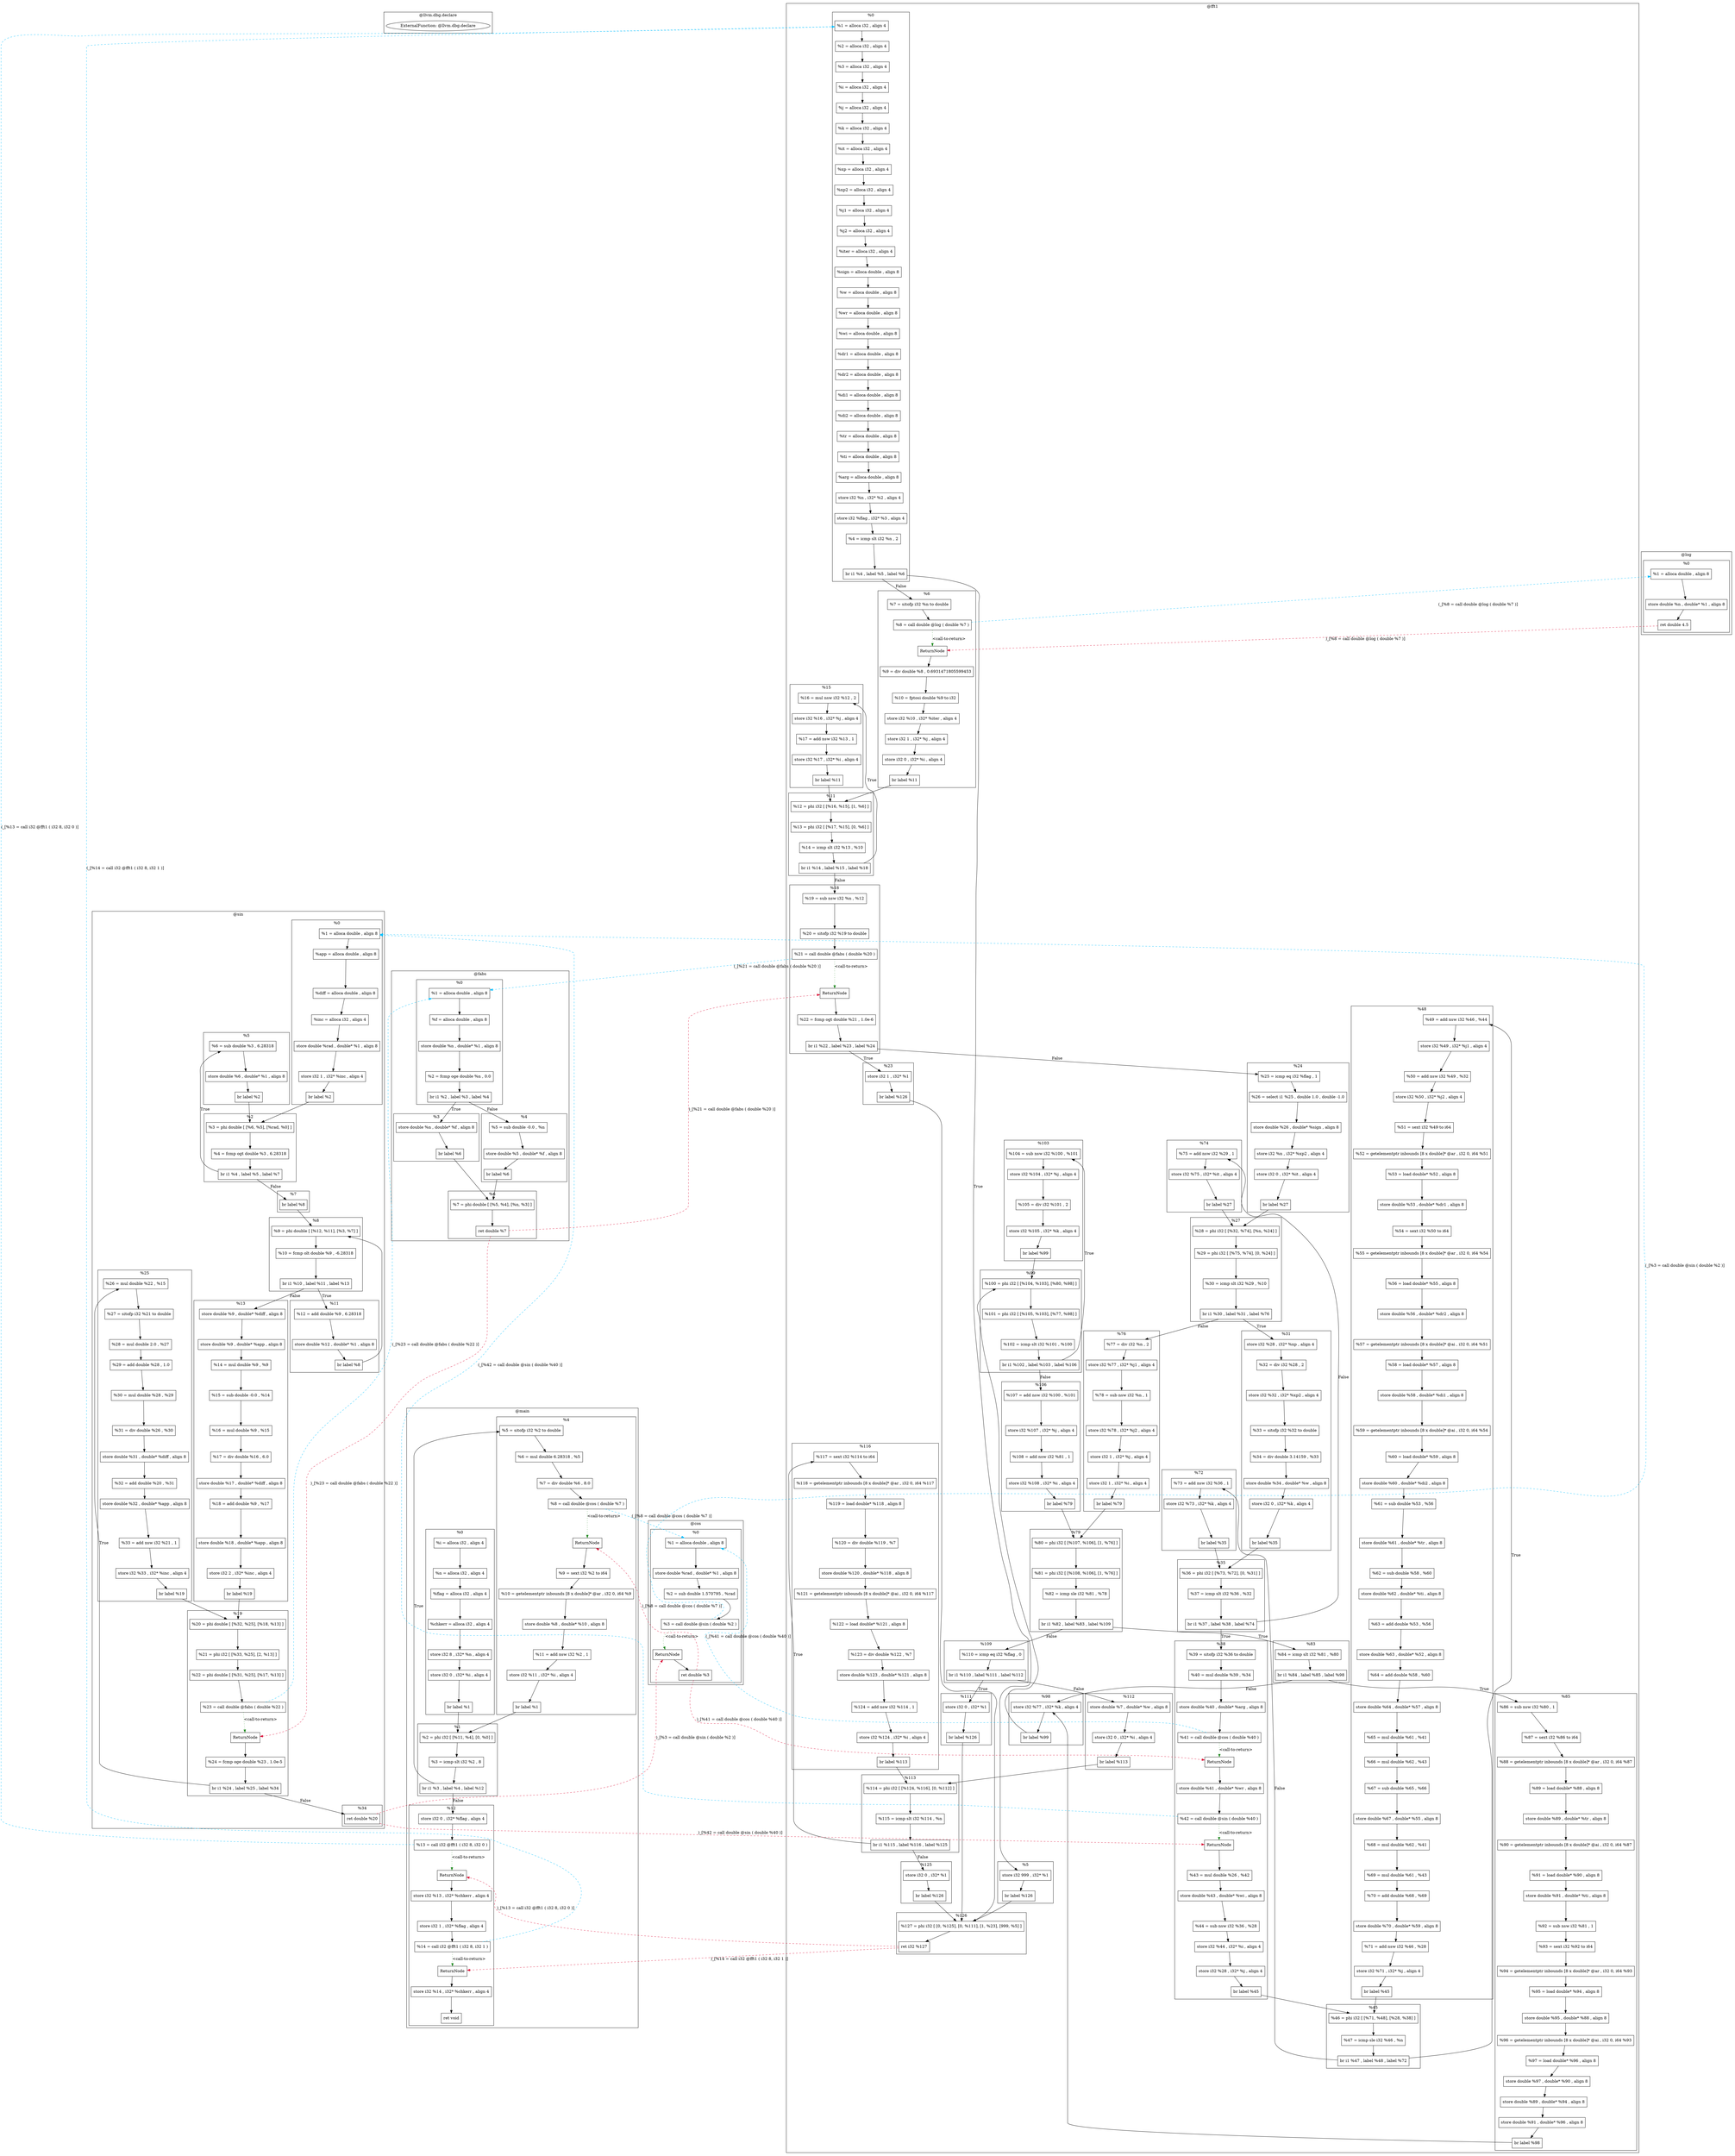 digraph {
    subgraph cluster_390 {
        graph [label="@llvm.dbg.declare"];
        390 [label="ExternalFunction: @llvm.dbg.declare"];
    }
    subgraph cluster_4 {
        graph [label="@main"];
        subgraph cluster_5 {
            graph [label="%0"];
            7 [label="%i = alloca i32 , align 4"
              ,shape=box];
            8 [label="%n = alloca i32 , align 4"
              ,shape=box];
            9 [label="%flag = alloca i32 , align 4"
              ,shape=box];
            10 [label="%chkerr = alloca i32 , align 4"
               ,shape=box];
            12 [label="store i32 8 , i32* %n , align 4"
               ,shape=box];
            14 [label="store i32 0 , i32* %i , align 4"
               ,shape=box];
            15 [label="br label %1"
               ,shape=box];
        }
        subgraph cluster_16 {
            graph [label="%1"];
            17 [label="%2 = phi i32 [ [%11, %4], [0, %0] ]"
               ,shape=box];
            18 [label="%3 = icmp slt i32 %2 , 8"
               ,shape=box];
            19 [label="br i1 %3 , label %4 , label %12"
               ,shape=box];
        }
        subgraph cluster_20 {
            graph [label="%4"];
            -26 [label=ReturnNode
                ,shape=box];
            21 [label="%5 = sitofp i32 %2 to double"
               ,shape=box];
            23 [label="%6 = mul double 6.28318 , %5"
               ,shape=box];
            25 [label="%7 = div double %6 , 8.0"
               ,shape=box];
            26 [label="%8 = call double @cos ( double %7 )"
               ,shape=box];
            27 [label="%9 = sext i32 %2 to i64"
               ,shape=box];
            28 [label="%10 = getelementptr inbounds [8 x double]* @ar , i32 0, i64 %9"
               ,shape=box];
            29 [label="store double %8 , double* %10 , align 8"
               ,shape=box];
            30 [label="%11 = add nsw i32 %2 , 1"
               ,shape=box];
            31 [label="store i32 %11 , i32* %i , align 4"
               ,shape=box];
            32 [label="br label %1"
               ,shape=box];
        }
        subgraph cluster_33 {
            graph [label="%12"];
            -38 [label=ReturnNode
                ,shape=box];
            -35 [label=ReturnNode
                ,shape=box];
            34 [label="store i32 0 , i32* %flag , align 4"
               ,shape=box];
            35 [label="%13 = call i32 @fft1 ( i32 8, i32 0 )"
               ,shape=box];
            36 [label="store i32 %13 , i32* %chkerr , align 4"
               ,shape=box];
            37 [label="store i32 1 , i32* %flag , align 4"
               ,shape=box];
            38 [label="%14 = call i32 @fft1 ( i32 8, i32 1 )"
               ,shape=box];
            39 [label="store i32 %14 , i32* %chkerr , align 4"
               ,shape=box];
            40 [label="ret void",shape=box];
        }
    }
    subgraph cluster_41 {
        graph [label="@cos"];
        subgraph cluster_43 {
            graph [label="%0"];
            -48 [label=ReturnNode
                ,shape=box];
            44 [label="%1 = alloca double , align 8"
               ,shape=box];
            45 [label="store double %rad , double* %1 , align 8"
               ,shape=box];
            47 [label="%2 = sub double 1.570795 , %rad"
               ,shape=box];
            48 [label="%3 = call double @sin ( double %2 )"
               ,shape=box];
            49 [label="ret double %3"
               ,shape=box];
        }
    }
    subgraph cluster_50 {
        graph [label="@fft1"];
        subgraph cluster_53 {
            graph [label="%0"];
            54 [label="%1 = alloca i32 , align 4"
               ,shape=box];
            55 [label="%2 = alloca i32 , align 4"
               ,shape=box];
            56 [label="%3 = alloca i32 , align 4"
               ,shape=box];
            57 [label="%i = alloca i32 , align 4"
               ,shape=box];
            58 [label="%j = alloca i32 , align 4"
               ,shape=box];
            59 [label="%k = alloca i32 , align 4"
               ,shape=box];
            60 [label="%it = alloca i32 , align 4"
               ,shape=box];
            61 [label="%xp = alloca i32 , align 4"
               ,shape=box];
            62 [label="%xp2 = alloca i32 , align 4"
               ,shape=box];
            63 [label="%j1 = alloca i32 , align 4"
               ,shape=box];
            64 [label="%j2 = alloca i32 , align 4"
               ,shape=box];
            65 [label="%iter = alloca i32 , align 4"
               ,shape=box];
            66 [label="%sign = alloca double , align 8"
               ,shape=box];
            67 [label="%w = alloca double , align 8"
               ,shape=box];
            68 [label="%wr = alloca double , align 8"
               ,shape=box];
            69 [label="%wi = alloca double , align 8"
               ,shape=box];
            70 [label="%dr1 = alloca double , align 8"
               ,shape=box];
            71 [label="%dr2 = alloca double , align 8"
               ,shape=box];
            72 [label="%di1 = alloca double , align 8"
               ,shape=box];
            73 [label="%di2 = alloca double , align 8"
               ,shape=box];
            74 [label="%tr = alloca double , align 8"
               ,shape=box];
            75 [label="%ti = alloca double , align 8"
               ,shape=box];
            76 [label="%arg = alloca double , align 8"
               ,shape=box];
            77 [label="store i32 %n , i32* %2 , align 4"
               ,shape=box];
            78 [label="store i32 %flag , i32* %3 , align 4"
               ,shape=box];
            79 [label="%4 = icmp slt i32 %n , 2"
               ,shape=box];
            81 [label="br i1 %4 , label %5 , label %6"
               ,shape=box];
        }
        subgraph cluster_82 {
            graph [label="%5"];
            84 [label="store i32 999 , i32* %1"
               ,shape=box];
            85 [label="br label %126"
               ,shape=box];
        }
        subgraph cluster_86 {
            graph [label="%6"];
            -88 [label=ReturnNode
                ,shape=box];
            87 [label="%7 = sitofp i32 %n to double"
               ,shape=box];
            88 [label="%8 = call double @log ( double %7 )"
               ,shape=box];
            90 [label="%9 = div double %8 , 0.6931471805599453"
               ,shape=box];
            91 [label="%10 = fptosi double %9 to i32"
               ,shape=box];
            92 [label="store i32 %10 , i32* %iter , align 4"
               ,shape=box];
            93 [label="store i32 1 , i32* %j , align 4"
               ,shape=box];
            94 [label="store i32 0 , i32* %i , align 4"
               ,shape=box];
            95 [label="br label %11"
               ,shape=box];
        }
        subgraph cluster_96 {
            graph [label="%11"];
            97 [label="%12 = phi i32 [ [%16, %15], [1, %6] ]"
               ,shape=box];
            98 [label="%13 = phi i32 [ [%17, %15], [0, %6] ]"
               ,shape=box];
            99 [label="%14 = icmp slt i32 %13 , %10"
               ,shape=box];
            100 [label="br i1 %14 , label %15 , label %18"
                ,shape=box];
        }
        subgraph cluster_101 {
            graph [label="%15"];
            102 [label="%16 = mul nsw i32 %12 , 2"
                ,shape=box];
            103 [label="store i32 %16 , i32* %j , align 4"
                ,shape=box];
            104 [label="%17 = add nsw i32 %13 , 1"
                ,shape=box];
            105 [label="store i32 %17 , i32* %i , align 4"
                ,shape=box];
            106 [label="br label %11"
                ,shape=box];
        }
        subgraph cluster_107 {
            graph [label="%18"];
            -110 [label=ReturnNode
                 ,shape=box];
            108 [label="%19 = sub nsw i32 %n , %12"
                ,shape=box];
            109 [label="%20 = sitofp i32 %19 to double"
                ,shape=box];
            110 [label="%21 = call double @fabs ( double %20 )"
                ,shape=box];
            111 [label="%22 = fcmp ogt double %21 , 1.0e-6"
                ,shape=box];
            113 [label="br i1 %22 , label %23 , label %24"
                ,shape=box];
        }
        subgraph cluster_114 {
            graph [label="%23"];
            115 [label="store i32 1 , i32* %1"
                ,shape=box];
            116 [label="br label %126"
                ,shape=box];
        }
        subgraph cluster_117 {
            graph [label="%24"];
            118 [label="%25 = icmp eq i32 %flag , 1"
                ,shape=box];
            121 [label="%26 = select i1 %25 , double 1.0 , double -1.0"
                ,shape=box];
            122 [label="store double %26 , double* %sign , align 8"
                ,shape=box];
            123 [label="store i32 %n , i32* %xp2 , align 4"
                ,shape=box];
            124 [label="store i32 0 , i32* %it , align 4"
                ,shape=box];
            125 [label="br label %27"
                ,shape=box];
        }
        subgraph cluster_126 {
            graph [label="%27"];
            127 [label="%28 = phi i32 [ [%32, %74], [%n, %24] ]"
                ,shape=box];
            128 [label="%29 = phi i32 [ [%75, %74], [0, %24] ]"
                ,shape=box];
            129 [label="%30 = icmp slt i32 %29 , %10"
                ,shape=box];
            130 [label="br i1 %30 , label %31 , label %76"
                ,shape=box];
        }
        subgraph cluster_131 {
            graph [label="%31"];
            132 [label="store i32 %28 , i32* %xp , align 4"
                ,shape=box];
            133 [label="%32 = div i32 %28 , 2"
                ,shape=box];
            134 [label="store i32 %32 , i32* %xp2 , align 4"
                ,shape=box];
            135 [label="%33 = sitofp i32 %32 to double"
                ,shape=box];
            137 [label="%34 = div double 3.14159 , %33"
                ,shape=box];
            138 [label="store double %34 , double* %w , align 8"
                ,shape=box];
            139 [label="store i32 0 , i32* %k , align 4"
                ,shape=box];
            140 [label="br label %35"
                ,shape=box];
        }
        subgraph cluster_141 {
            graph [label="%35"];
            142 [label="%36 = phi i32 [ [%73, %72], [0, %31] ]"
                ,shape=box];
            143 [label="%37 = icmp slt i32 %36 , %32"
                ,shape=box];
            144 [label="br i1 %37 , label %38 , label %74"
                ,shape=box];
        }
        subgraph cluster_145 {
            graph [label="%38"];
            -151 [label=ReturnNode
                 ,shape=box];
            -149 [label=ReturnNode
                 ,shape=box];
            146 [label="%39 = sitofp i32 %36 to double"
                ,shape=box];
            147 [label="%40 = mul double %39 , %34"
                ,shape=box];
            148 [label="store double %40 , double* %arg , align 8"
                ,shape=box];
            149 [label="%41 = call double @cos ( double %40 )"
                ,shape=box];
            150 [label="store double %41 , double* %wr , align 8"
                ,shape=box];
            151 [label="%42 = call double @sin ( double %40 )"
                ,shape=box];
            152 [label="%43 = mul double %26 , %42"
                ,shape=box];
            153 [label="store double %43 , double* %wi , align 8"
                ,shape=box];
            154 [label="%44 = sub nsw i32 %36 , %28"
                ,shape=box];
            155 [label="store i32 %44 , i32* %i , align 4"
                ,shape=box];
            156 [label="store i32 %28 , i32* %j , align 4"
                ,shape=box];
            157 [label="br label %45"
                ,shape=box];
        }
        subgraph cluster_158 {
            graph [label="%45"];
            159 [label="%46 = phi i32 [ [%71, %48], [%28, %38] ]"
                ,shape=box];
            160 [label="%47 = icmp sle i32 %46 , %n"
                ,shape=box];
            161 [label="br i1 %47 , label %48 , label %72"
                ,shape=box];
        }
        subgraph cluster_162 {
            graph [label="%48"];
            163 [label="%49 = add nsw i32 %46 , %44"
                ,shape=box];
            164 [label="store i32 %49 , i32* %j1 , align 4"
                ,shape=box];
            165 [label="%50 = add nsw i32 %49 , %32"
                ,shape=box];
            166 [label="store i32 %50 , i32* %j2 , align 4"
                ,shape=box];
            167 [label="%51 = sext i32 %49 to i64"
                ,shape=box];
            168 [label="%52 = getelementptr inbounds [8 x double]* @ar , i32 0, i64 %51"
                ,shape=box];
            169 [label="%53 = load double* %52 , align 8"
                ,shape=box];
            170 [label="store double %53 , double* %dr1 , align 8"
                ,shape=box];
            171 [label="%54 = sext i32 %50 to i64"
                ,shape=box];
            172 [label="%55 = getelementptr inbounds [8 x double]* @ar , i32 0, i64 %54"
                ,shape=box];
            173 [label="%56 = load double* %55 , align 8"
                ,shape=box];
            174 [label="store double %56 , double* %dr2 , align 8"
                ,shape=box];
            175 [label="%57 = getelementptr inbounds [8 x double]* @ai , i32 0, i64 %51"
                ,shape=box];
            176 [label="%58 = load double* %57 , align 8"
                ,shape=box];
            177 [label="store double %58 , double* %di1 , align 8"
                ,shape=box];
            178 [label="%59 = getelementptr inbounds [8 x double]* @ai , i32 0, i64 %54"
                ,shape=box];
            179 [label="%60 = load double* %59 , align 8"
                ,shape=box];
            180 [label="store double %60 , double* %di2 , align 8"
                ,shape=box];
            181 [label="%61 = sub double %53 , %56"
                ,shape=box];
            182 [label="store double %61 , double* %tr , align 8"
                ,shape=box];
            183 [label="%62 = sub double %58 , %60"
                ,shape=box];
            184 [label="store double %62 , double* %ti , align 8"
                ,shape=box];
            185 [label="%63 = add double %53 , %56"
                ,shape=box];
            186 [label="store double %63 , double* %52 , align 8"
                ,shape=box];
            187 [label="%64 = add double %58 , %60"
                ,shape=box];
            188 [label="store double %64 , double* %57 , align 8"
                ,shape=box];
            189 [label="%65 = mul double %61 , %41"
                ,shape=box];
            190 [label="%66 = mul double %62 , %43"
                ,shape=box];
            191 [label="%67 = sub double %65 , %66"
                ,shape=box];
            192 [label="store double %67 , double* %55 , align 8"
                ,shape=box];
            193 [label="%68 = mul double %62 , %41"
                ,shape=box];
            194 [label="%69 = mul double %61 , %43"
                ,shape=box];
            195 [label="%70 = add double %68 , %69"
                ,shape=box];
            196 [label="store double %70 , double* %59 , align 8"
                ,shape=box];
            197 [label="%71 = add nsw i32 %46 , %28"
                ,shape=box];
            198 [label="store i32 %71 , i32* %j , align 4"
                ,shape=box];
            199 [label="br label %45"
                ,shape=box];
        }
        subgraph cluster_200 {
            graph [label="%72"];
            201 [label="%73 = add nsw i32 %36 , 1"
                ,shape=box];
            202 [label="store i32 %73 , i32* %k , align 4"
                ,shape=box];
            203 [label="br label %35"
                ,shape=box];
        }
        subgraph cluster_204 {
            graph [label="%74"];
            205 [label="%75 = add nsw i32 %29 , 1"
                ,shape=box];
            206 [label="store i32 %75 , i32* %it , align 4"
                ,shape=box];
            207 [label="br label %27"
                ,shape=box];
        }
        subgraph cluster_208 {
            graph [label="%76"];
            209 [label="%77 = div i32 %n , 2"
                ,shape=box];
            210 [label="store i32 %77 , i32* %j1 , align 4"
                ,shape=box];
            211 [label="%78 = sub nsw i32 %n , 1"
                ,shape=box];
            212 [label="store i32 %78 , i32* %j2 , align 4"
                ,shape=box];
            213 [label="store i32 1 , i32* %j , align 4"
                ,shape=box];
            214 [label="store i32 1 , i32* %i , align 4"
                ,shape=box];
            215 [label="br label %79"
                ,shape=box];
        }
        subgraph cluster_216 {
            graph [label="%79"];
            217 [label="%80 = phi i32 [ [%107, %106], [1, %76] ]"
                ,shape=box];
            218 [label="%81 = phi i32 [ [%108, %106], [1, %76] ]"
                ,shape=box];
            219 [label="%82 = icmp sle i32 %81 , %78"
                ,shape=box];
            220 [label="br i1 %82 , label %83 , label %109"
                ,shape=box];
        }
        subgraph cluster_221 {
            graph [label="%83"];
            222 [label="%84 = icmp slt i32 %81 , %80"
                ,shape=box];
            223 [label="br i1 %84 , label %85 , label %98"
                ,shape=box];
        }
        subgraph cluster_224 {
            graph [label="%85"];
            225 [label="%86 = sub nsw i32 %80 , 1"
                ,shape=box];
            226 [label="%87 = sext i32 %86 to i64"
                ,shape=box];
            227 [label="%88 = getelementptr inbounds [8 x double]* @ar , i32 0, i64 %87"
                ,shape=box];
            228 [label="%89 = load double* %88 , align 8"
                ,shape=box];
            229 [label="store double %89 , double* %tr , align 8"
                ,shape=box];
            230 [label="%90 = getelementptr inbounds [8 x double]* @ai , i32 0, i64 %87"
                ,shape=box];
            231 [label="%91 = load double* %90 , align 8"
                ,shape=box];
            232 [label="store double %91 , double* %ti , align 8"
                ,shape=box];
            233 [label="%92 = sub nsw i32 %81 , 1"
                ,shape=box];
            234 [label="%93 = sext i32 %92 to i64"
                ,shape=box];
            235 [label="%94 = getelementptr inbounds [8 x double]* @ar , i32 0, i64 %93"
                ,shape=box];
            236 [label="%95 = load double* %94 , align 8"
                ,shape=box];
            237 [label="store double %95 , double* %88 , align 8"
                ,shape=box];
            238 [label="%96 = getelementptr inbounds [8 x double]* @ai , i32 0, i64 %93"
                ,shape=box];
            239 [label="%97 = load double* %96 , align 8"
                ,shape=box];
            240 [label="store double %97 , double* %90 , align 8"
                ,shape=box];
            241 [label="store double %89 , double* %94 , align 8"
                ,shape=box];
            242 [label="store double %91 , double* %96 , align 8"
                ,shape=box];
            243 [label="br label %98"
                ,shape=box];
        }
        subgraph cluster_244 {
            graph [label="%98"];
            245 [label="store i32 %77 , i32* %k , align 4"
                ,shape=box];
            246 [label="br label %99"
                ,shape=box];
        }
        subgraph cluster_247 {
            graph [label="%99"];
            248 [label="%100 = phi i32 [ [%104, %103], [%80, %98] ]"
                ,shape=box];
            249 [label="%101 = phi i32 [ [%105, %103], [%77, %98] ]"
                ,shape=box];
            250 [label="%102 = icmp slt i32 %101 , %100"
                ,shape=box];
            251 [label="br i1 %102 , label %103 , label %106"
                ,shape=box];
        }
        subgraph cluster_252 {
            graph [label="%103"];
            253 [label="%104 = sub nsw i32 %100 , %101"
                ,shape=box];
            254 [label="store i32 %104 , i32* %j , align 4"
                ,shape=box];
            255 [label="%105 = div i32 %101 , 2"
                ,shape=box];
            256 [label="store i32 %105 , i32* %k , align 4"
                ,shape=box];
            257 [label="br label %99"
                ,shape=box];
        }
        subgraph cluster_258 {
            graph [label="%106"];
            259 [label="%107 = add nsw i32 %100 , %101"
                ,shape=box];
            260 [label="store i32 %107 , i32* %j , align 4"
                ,shape=box];
            261 [label="%108 = add nsw i32 %81 , 1"
                ,shape=box];
            262 [label="store i32 %108 , i32* %i , align 4"
                ,shape=box];
            263 [label="br label %79"
                ,shape=box];
        }
        subgraph cluster_264 {
            graph [label="%109"];
            265 [label="%110 = icmp eq i32 %flag , 0"
                ,shape=box];
            266 [label="br i1 %110 , label %111 , label %112"
                ,shape=box];
        }
        subgraph cluster_267 {
            graph [label="%111"];
            268 [label="store i32 0 , i32* %1"
                ,shape=box];
            269 [label="br label %126"
                ,shape=box];
        }
        subgraph cluster_270 {
            graph [label="%112"];
            271 [label="store double %7 , double* %w , align 8"
                ,shape=box];
            272 [label="store i32 0 , i32* %i , align 4"
                ,shape=box];
            273 [label="br label %113"
                ,shape=box];
        }
        subgraph cluster_274 {
            graph [label="%113"];
            275 [label="%114 = phi i32 [ [%124, %116], [0, %112] ]"
                ,shape=box];
            276 [label="%115 = icmp slt i32 %114 , %n"
                ,shape=box];
            277 [label="br i1 %115 , label %116 , label %125"
                ,shape=box];
        }
        subgraph cluster_278 {
            graph [label="%116"];
            279 [label="%117 = sext i32 %114 to i64"
                ,shape=box];
            280 [label="%118 = getelementptr inbounds [8 x double]* @ar , i32 0, i64 %117"
                ,shape=box];
            281 [label="%119 = load double* %118 , align 8"
                ,shape=box];
            282 [label="%120 = div double %119 , %7"
                ,shape=box];
            283 [label="store double %120 , double* %118 , align 8"
                ,shape=box];
            284 [label="%121 = getelementptr inbounds [8 x double]* @ai , i32 0, i64 %117"
                ,shape=box];
            285 [label="%122 = load double* %121 , align 8"
                ,shape=box];
            286 [label="%123 = div double %122 , %7"
                ,shape=box];
            287 [label="store double %123 , double* %121 , align 8"
                ,shape=box];
            288 [label="%124 = add nsw i32 %114 , 1"
                ,shape=box];
            289 [label="store i32 %124 , i32* %i , align 4"
                ,shape=box];
            290 [label="br label %113"
                ,shape=box];
        }
        subgraph cluster_291 {
            graph [label="%125"];
            292 [label="store i32 0 , i32* %1"
                ,shape=box];
            293 [label="br label %126"
                ,shape=box];
        }
        subgraph cluster_294 {
            graph [label="%126"];
            295 [label="%127 = phi i32 [ [0, %125], [0, %111], [1, %23], [999, %5] ]"
                ,shape=box];
            296 [label="ret i32 %127"
                ,shape=box];
        }
    }
    subgraph cluster_297 {
        graph [label="@log"];
        subgraph cluster_299 {
            graph [label="%0"];
            300 [label="%1 = alloca double , align 8"
                ,shape=box];
            301 [label="store double %n , double* %1 , align 8"
                ,shape=box];
            302 [label="ret double 4.5"
                ,shape=box];
        }
    }
    subgraph cluster_304 {
        graph [label="@fabs"];
        subgraph cluster_306 {
            graph [label="%0"];
            307 [label="%1 = alloca double , align 8"
                ,shape=box];
            308 [label="%f = alloca double , align 8"
                ,shape=box];
            309 [label="store double %n , double* %1 , align 8"
                ,shape=box];
            310 [label="%2 = fcmp oge double %n , 0.0"
                ,shape=box];
            312 [label="br i1 %2 , label %3 , label %4"
                ,shape=box];
        }
        subgraph cluster_313 {
            graph [label="%3"];
            314 [label="store double %n , double* %f , align 8"
                ,shape=box];
            315 [label="br label %6"
                ,shape=box];
        }
        subgraph cluster_316 {
            graph [label="%4"];
            318 [label="%5 = sub double -0.0 , %n"
                ,shape=box];
            319 [label="store double %5 , double* %f , align 8"
                ,shape=box];
            320 [label="br label %6"
                ,shape=box];
        }
        subgraph cluster_321 {
            graph [label="%6"];
            322 [label="%7 = phi double [ [%5, %4], [%n, %3] ]"
                ,shape=box];
            323 [label="ret double %7"
                ,shape=box];
        }
    }
    subgraph cluster_324 {
        graph [label="@sin"];
        subgraph cluster_326 {
            graph [label="%0"];
            327 [label="%1 = alloca double , align 8"
                ,shape=box];
            328 [label="%app = alloca double , align 8"
                ,shape=box];
            329 [label="%diff = alloca double , align 8"
                ,shape=box];
            330 [label="%inc = alloca i32 , align 4"
                ,shape=box];
            331 [label="store double %rad , double* %1 , align 8"
                ,shape=box];
            332 [label="store i32 1 , i32* %inc , align 4"
                ,shape=box];
            333 [label="br label %2"
                ,shape=box];
        }
        subgraph cluster_334 {
            graph [label="%2"];
            335 [label="%3 = phi double [ [%6, %5], [%rad, %0] ]"
                ,shape=box];
            336 [label="%4 = fcmp ogt double %3 , 6.28318"
                ,shape=box];
            337 [label="br i1 %4 , label %5 , label %7"
                ,shape=box];
        }
        subgraph cluster_338 {
            graph [label="%5"];
            339 [label="%6 = sub double %3 , 6.28318"
                ,shape=box];
            340 [label="store double %6 , double* %1 , align 8"
                ,shape=box];
            341 [label="br label %2"
                ,shape=box];
        }
        subgraph cluster_342 {
            graph [label="%7"];
            343 [label="br label %8"
                ,shape=box];
        }
        subgraph cluster_344 {
            graph [label="%8"];
            345 [label="%9 = phi double [ [%12, %11], [%3, %7] ]"
                ,shape=box];
            346 [label="%10 = fcmp olt double %9 , -6.28318"
                ,shape=box];
            348 [label="br i1 %10 , label %11 , label %13"
                ,shape=box];
        }
        subgraph cluster_349 {
            graph [label="%11"];
            350 [label="%12 = add double %9 , 6.28318"
                ,shape=box];
            351 [label="store double %12 , double* %1 , align 8"
                ,shape=box];
            352 [label="br label %8"
                ,shape=box];
        }
        subgraph cluster_353 {
            graph [label="%13"];
            354 [label="store double %9 , double* %diff , align 8"
                ,shape=box];
            355 [label="store double %9 , double* %app , align 8"
                ,shape=box];
            356 [label="%14 = mul double %9 , %9"
                ,shape=box];
            357 [label="%15 = sub double -0.0 , %14"
                ,shape=box];
            358 [label="%16 = mul double %9 , %15"
                ,shape=box];
            360 [label="%17 = div double %16 , 6.0"
                ,shape=box];
            361 [label="store double %17 , double* %diff , align 8"
                ,shape=box];
            362 [label="%18 = add double %9 , %17"
                ,shape=box];
            363 [label="store double %18 , double* %app , align 8"
                ,shape=box];
            364 [label="store i32 2 , i32* %inc , align 4"
                ,shape=box];
            365 [label="br label %19"
                ,shape=box];
        }
        subgraph cluster_366 {
            graph [label="%19"];
            -370 [label=ReturnNode
                 ,shape=box];
            367 [label="%20 = phi double [ [%32, %25], [%18, %13] ]"
                ,shape=box];
            368 [label="%21 = phi i32 [ [%33, %25], [2, %13] ]"
                ,shape=box];
            369 [label="%22 = phi double [ [%31, %25], [%17, %13] ]"
                ,shape=box];
            370 [label="%23 = call double @fabs ( double %22 )"
                ,shape=box];
            371 [label="%24 = fcmp oge double %23 , 1.0e-5"
                ,shape=box];
            373 [label="br i1 %24 , label %25 , label %34"
                ,shape=box];
        }
        subgraph cluster_374 {
            graph [label="%25"];
            375 [label="%26 = mul double %22 , %15"
                ,shape=box];
            376 [label="%27 = sitofp i32 %21 to double"
                ,shape=box];
            378 [label="%28 = mul double 2.0 , %27"
                ,shape=box];
            379 [label="%29 = add double %28 , 1.0"
                ,shape=box];
            380 [label="%30 = mul double %28 , %29"
                ,shape=box];
            381 [label="%31 = div double %26 , %30"
                ,shape=box];
            382 [label="store double %31 , double* %diff , align 8"
                ,shape=box];
            383 [label="%32 = add double %20 , %31"
                ,shape=box];
            384 [label="store double %32 , double* %app , align 8"
                ,shape=box];
            385 [label="%33 = add nsw i32 %21 , 1"
                ,shape=box];
            386 [label="store i32 %33 , i32* %inc , align 4"
                ,shape=box];
            387 [label="br label %19"
                ,shape=box];
        }
        subgraph cluster_388 {
            graph [label="%34"];
            389 [label="ret double %20"
                ,shape=box];
        }
    }
    -370 -> 371 [label=""];
    -151 -> 152 [label=""];
    -149 -> 150 [label=""];
    -110 -> 111 [label=""];
    -88 -> 90 [label=""];
    -48 -> 49 [label=""];
    -38 -> 39 [label=""];
    -35 -> 36 [label=""];
    -26 -> 27 [label=""];
    7 -> 8 [label=""];
    8 -> 9 [label=""];
    9 -> 10 [label=""];
    10 -> 12 [label=""];
    12 -> 14 [label=""];
    14 -> 15 [label=""];
    15 -> 17 [label=""];
    17 -> 18 [label=""];
    18 -> 19 [label=""];
    19 -> 21 [label=True];
    19 -> 34 [label=False];
    21 -> 23 [label=""];
    23 -> 25 [label=""];
    25 -> 26 [label=""];
    26 -> -26 [label="<call-to-return>"
              ,style=dotted
              ,color=forestgreen];
    26 -> 44 [label="(_[%8 = call double @cos ( double %7 )]"
             ,style=dashed
             ,color=deepskyblue];
    27 -> 28 [label=""];
    28 -> 29 [label=""];
    29 -> 30 [label=""];
    30 -> 31 [label=""];
    31 -> 32 [label=""];
    32 -> 17 [label=""];
    34 -> 35 [label=""];
    35 -> -35 [label="<call-to-return>"
              ,style=dotted
              ,color=forestgreen];
    35 -> 54 [label="(_[%13 = call i32 @fft1 ( i32 8, i32 0 )]"
             ,style=dashed
             ,color=deepskyblue];
    36 -> 37 [label=""];
    37 -> 38 [label=""];
    38 -> -38 [label="<call-to-return>"
              ,style=dotted
              ,color=forestgreen];
    38 -> 54 [label="(_[%14 = call i32 @fft1 ( i32 8, i32 1 )]"
             ,style=dashed
             ,color=deepskyblue];
    39 -> 40 [label=""];
    44 -> 45 [label=""];
    45 -> 47 [label=""];
    47 -> 48 [label=""];
    48 -> -48 [label="<call-to-return>"
              ,style=dotted
              ,color=forestgreen];
    48 -> 327 [label="(_[%3 = call double @sin ( double %2 )]"
              ,style=dashed
              ,color=deepskyblue];
    49 -> -149 [label=")_[%41 = call double @cos ( double %40 )]"
               ,style=dashed
               ,color=crimson];
    49 -> -26 [label=")_[%8 = call double @cos ( double %7 )]"
              ,style=dashed
              ,color=crimson];
    54 -> 55 [label=""];
    55 -> 56 [label=""];
    56 -> 57 [label=""];
    57 -> 58 [label=""];
    58 -> 59 [label=""];
    59 -> 60 [label=""];
    60 -> 61 [label=""];
    61 -> 62 [label=""];
    62 -> 63 [label=""];
    63 -> 64 [label=""];
    64 -> 65 [label=""];
    65 -> 66 [label=""];
    66 -> 67 [label=""];
    67 -> 68 [label=""];
    68 -> 69 [label=""];
    69 -> 70 [label=""];
    70 -> 71 [label=""];
    71 -> 72 [label=""];
    72 -> 73 [label=""];
    73 -> 74 [label=""];
    74 -> 75 [label=""];
    75 -> 76 [label=""];
    76 -> 77 [label=""];
    77 -> 78 [label=""];
    78 -> 79 [label=""];
    79 -> 81 [label=""];
    81 -> 84 [label=True];
    81 -> 87 [label=False];
    84 -> 85 [label=""];
    85 -> 295 [label=""];
    87 -> 88 [label=""];
    88 -> -88 [label="<call-to-return>"
              ,style=dotted
              ,color=forestgreen];
    88 -> 300 [label="(_[%8 = call double @log ( double %7 )]"
              ,style=dashed
              ,color=deepskyblue];
    90 -> 91 [label=""];
    91 -> 92 [label=""];
    92 -> 93 [label=""];
    93 -> 94 [label=""];
    94 -> 95 [label=""];
    95 -> 97 [label=""];
    97 -> 98 [label=""];
    98 -> 99 [label=""];
    99 -> 100 [label=""];
    100 -> 102 [label=True];
    100 -> 108 [label=False];
    102 -> 103 [label=""];
    103 -> 104 [label=""];
    104 -> 105 [label=""];
    105 -> 106 [label=""];
    106 -> 97 [label=""];
    108 -> 109 [label=""];
    109 -> 110 [label=""];
    110 -> -110 [label="<call-to-return>"
                ,style=dotted
                ,color=forestgreen];
    110 -> 307 [label="(_[%21 = call double @fabs ( double %20 )]"
               ,style=dashed
               ,color=deepskyblue];
    111 -> 113 [label=""];
    113 -> 115 [label=True];
    113 -> 118 [label=False];
    115 -> 116 [label=""];
    116 -> 295 [label=""];
    118 -> 121 [label=""];
    121 -> 122 [label=""];
    122 -> 123 [label=""];
    123 -> 124 [label=""];
    124 -> 125 [label=""];
    125 -> 127 [label=""];
    127 -> 128 [label=""];
    128 -> 129 [label=""];
    129 -> 130 [label=""];
    130 -> 132 [label=True];
    130 -> 209 [label=False];
    132 -> 133 [label=""];
    133 -> 134 [label=""];
    134 -> 135 [label=""];
    135 -> 137 [label=""];
    137 -> 138 [label=""];
    138 -> 139 [label=""];
    139 -> 140 [label=""];
    140 -> 142 [label=""];
    142 -> 143 [label=""];
    143 -> 144 [label=""];
    144 -> 146 [label=True];
    144 -> 205 [label=False];
    146 -> 147 [label=""];
    147 -> 148 [label=""];
    148 -> 149 [label=""];
    149 -> -149 [label="<call-to-return>"
                ,style=dotted
                ,color=forestgreen];
    149 -> 44 [label="(_[%41 = call double @cos ( double %40 )]"
              ,style=dashed
              ,color=deepskyblue];
    150 -> 151 [label=""];
    151 -> -151 [label="<call-to-return>"
                ,style=dotted
                ,color=forestgreen];
    151 -> 327 [label="(_[%42 = call double @sin ( double %40 )]"
               ,style=dashed
               ,color=deepskyblue];
    152 -> 153 [label=""];
    153 -> 154 [label=""];
    154 -> 155 [label=""];
    155 -> 156 [label=""];
    156 -> 157 [label=""];
    157 -> 159 [label=""];
    159 -> 160 [label=""];
    160 -> 161 [label=""];
    161 -> 163 [label=True];
    161 -> 201 [label=False];
    163 -> 164 [label=""];
    164 -> 165 [label=""];
    165 -> 166 [label=""];
    166 -> 167 [label=""];
    167 -> 168 [label=""];
    168 -> 169 [label=""];
    169 -> 170 [label=""];
    170 -> 171 [label=""];
    171 -> 172 [label=""];
    172 -> 173 [label=""];
    173 -> 174 [label=""];
    174 -> 175 [label=""];
    175 -> 176 [label=""];
    176 -> 177 [label=""];
    177 -> 178 [label=""];
    178 -> 179 [label=""];
    179 -> 180 [label=""];
    180 -> 181 [label=""];
    181 -> 182 [label=""];
    182 -> 183 [label=""];
    183 -> 184 [label=""];
    184 -> 185 [label=""];
    185 -> 186 [label=""];
    186 -> 187 [label=""];
    187 -> 188 [label=""];
    188 -> 189 [label=""];
    189 -> 190 [label=""];
    190 -> 191 [label=""];
    191 -> 192 [label=""];
    192 -> 193 [label=""];
    193 -> 194 [label=""];
    194 -> 195 [label=""];
    195 -> 196 [label=""];
    196 -> 197 [label=""];
    197 -> 198 [label=""];
    198 -> 199 [label=""];
    199 -> 159 [label=""];
    201 -> 202 [label=""];
    202 -> 203 [label=""];
    203 -> 142 [label=""];
    205 -> 206 [label=""];
    206 -> 207 [label=""];
    207 -> 127 [label=""];
    209 -> 210 [label=""];
    210 -> 211 [label=""];
    211 -> 212 [label=""];
    212 -> 213 [label=""];
    213 -> 214 [label=""];
    214 -> 215 [label=""];
    215 -> 217 [label=""];
    217 -> 218 [label=""];
    218 -> 219 [label=""];
    219 -> 220 [label=""];
    220 -> 222 [label=True];
    220 -> 265 [label=False];
    222 -> 223 [label=""];
    223 -> 225 [label=True];
    223 -> 245 [label=False];
    225 -> 226 [label=""];
    226 -> 227 [label=""];
    227 -> 228 [label=""];
    228 -> 229 [label=""];
    229 -> 230 [label=""];
    230 -> 231 [label=""];
    231 -> 232 [label=""];
    232 -> 233 [label=""];
    233 -> 234 [label=""];
    234 -> 235 [label=""];
    235 -> 236 [label=""];
    236 -> 237 [label=""];
    237 -> 238 [label=""];
    238 -> 239 [label=""];
    239 -> 240 [label=""];
    240 -> 241 [label=""];
    241 -> 242 [label=""];
    242 -> 243 [label=""];
    243 -> 245 [label=""];
    245 -> 246 [label=""];
    246 -> 248 [label=""];
    248 -> 249 [label=""];
    249 -> 250 [label=""];
    250 -> 251 [label=""];
    251 -> 253 [label=True];
    251 -> 259 [label=False];
    253 -> 254 [label=""];
    254 -> 255 [label=""];
    255 -> 256 [label=""];
    256 -> 257 [label=""];
    257 -> 248 [label=""];
    259 -> 260 [label=""];
    260 -> 261 [label=""];
    261 -> 262 [label=""];
    262 -> 263 [label=""];
    263 -> 217 [label=""];
    265 -> 266 [label=""];
    266 -> 268 [label=True];
    266 -> 271 [label=False];
    268 -> 269 [label=""];
    269 -> 295 [label=""];
    271 -> 272 [label=""];
    272 -> 273 [label=""];
    273 -> 275 [label=""];
    275 -> 276 [label=""];
    276 -> 277 [label=""];
    277 -> 279 [label=True];
    277 -> 292 [label=False];
    279 -> 280 [label=""];
    280 -> 281 [label=""];
    281 -> 282 [label=""];
    282 -> 283 [label=""];
    283 -> 284 [label=""];
    284 -> 285 [label=""];
    285 -> 286 [label=""];
    286 -> 287 [label=""];
    287 -> 288 [label=""];
    288 -> 289 [label=""];
    289 -> 290 [label=""];
    290 -> 275 [label=""];
    292 -> 293 [label=""];
    293 -> 295 [label=""];
    295 -> 296 [label=""];
    296 -> -38 [label=")_[%14 = call i32 @fft1 ( i32 8, i32 1 )]"
               ,style=dashed
               ,color=crimson];
    296 -> -35 [label=")_[%13 = call i32 @fft1 ( i32 8, i32 0 )]"
               ,style=dashed
               ,color=crimson];
    300 -> 301 [label=""];
    301 -> 302 [label=""];
    302 -> -88 [label=")_[%8 = call double @log ( double %7 )]"
               ,style=dashed
               ,color=crimson];
    307 -> 308 [label=""];
    308 -> 309 [label=""];
    309 -> 310 [label=""];
    310 -> 312 [label=""];
    312 -> 314 [label=True];
    312 -> 318 [label=False];
    314 -> 315 [label=""];
    315 -> 322 [label=""];
    318 -> 319 [label=""];
    319 -> 320 [label=""];
    320 -> 322 [label=""];
    322 -> 323 [label=""];
    323 -> -370 [label=")_[%23 = call double @fabs ( double %22 )]"
                ,style=dashed
                ,color=crimson];
    323 -> -110 [label=")_[%21 = call double @fabs ( double %20 )]"
                ,style=dashed
                ,color=crimson];
    327 -> 328 [label=""];
    328 -> 329 [label=""];
    329 -> 330 [label=""];
    330 -> 331 [label=""];
    331 -> 332 [label=""];
    332 -> 333 [label=""];
    333 -> 335 [label=""];
    335 -> 336 [label=""];
    336 -> 337 [label=""];
    337 -> 339 [label=True];
    337 -> 343 [label=False];
    339 -> 340 [label=""];
    340 -> 341 [label=""];
    341 -> 335 [label=""];
    343 -> 345 [label=""];
    345 -> 346 [label=""];
    346 -> 348 [label=""];
    348 -> 350 [label=True];
    348 -> 354 [label=False];
    350 -> 351 [label=""];
    351 -> 352 [label=""];
    352 -> 345 [label=""];
    354 -> 355 [label=""];
    355 -> 356 [label=""];
    356 -> 357 [label=""];
    357 -> 358 [label=""];
    358 -> 360 [label=""];
    360 -> 361 [label=""];
    361 -> 362 [label=""];
    362 -> 363 [label=""];
    363 -> 364 [label=""];
    364 -> 365 [label=""];
    365 -> 367 [label=""];
    367 -> 368 [label=""];
    368 -> 369 [label=""];
    369 -> 370 [label=""];
    370 -> -370 [label="<call-to-return>"
                ,style=dotted
                ,color=forestgreen];
    370 -> 307 [label="(_[%23 = call double @fabs ( double %22 )]"
               ,style=dashed
               ,color=deepskyblue];
    371 -> 373 [label=""];
    373 -> 375 [label=True];
    373 -> 389 [label=False];
    375 -> 376 [label=""];
    376 -> 378 [label=""];
    378 -> 379 [label=""];
    379 -> 380 [label=""];
    380 -> 381 [label=""];
    381 -> 382 [label=""];
    382 -> 383 [label=""];
    383 -> 384 [label=""];
    384 -> 385 [label=""];
    385 -> 386 [label=""];
    386 -> 387 [label=""];
    387 -> 367 [label=""];
    389 -> -151 [label=")_[%42 = call double @sin ( double %40 )]"
                ,style=dashed
                ,color=crimson];
    389 -> -48 [label=")_[%3 = call double @sin ( double %2 )]"
               ,style=dashed
               ,color=crimson];
}